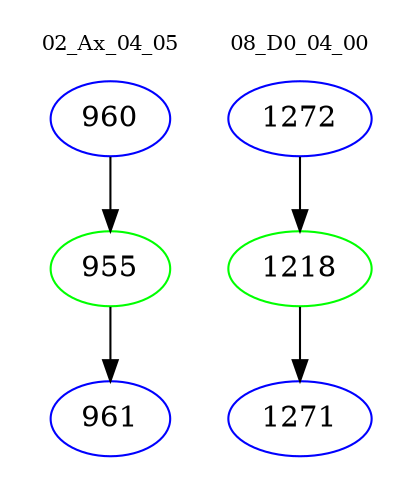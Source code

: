 digraph{
subgraph cluster_0 {
color = white
label = "02_Ax_04_05";
fontsize=10;
T0_960 [label="960", color="blue"]
T0_960 -> T0_955 [color="black"]
T0_955 [label="955", color="green"]
T0_955 -> T0_961 [color="black"]
T0_961 [label="961", color="blue"]
}
subgraph cluster_1 {
color = white
label = "08_D0_04_00";
fontsize=10;
T1_1272 [label="1272", color="blue"]
T1_1272 -> T1_1218 [color="black"]
T1_1218 [label="1218", color="green"]
T1_1218 -> T1_1271 [color="black"]
T1_1271 [label="1271", color="blue"]
}
}

